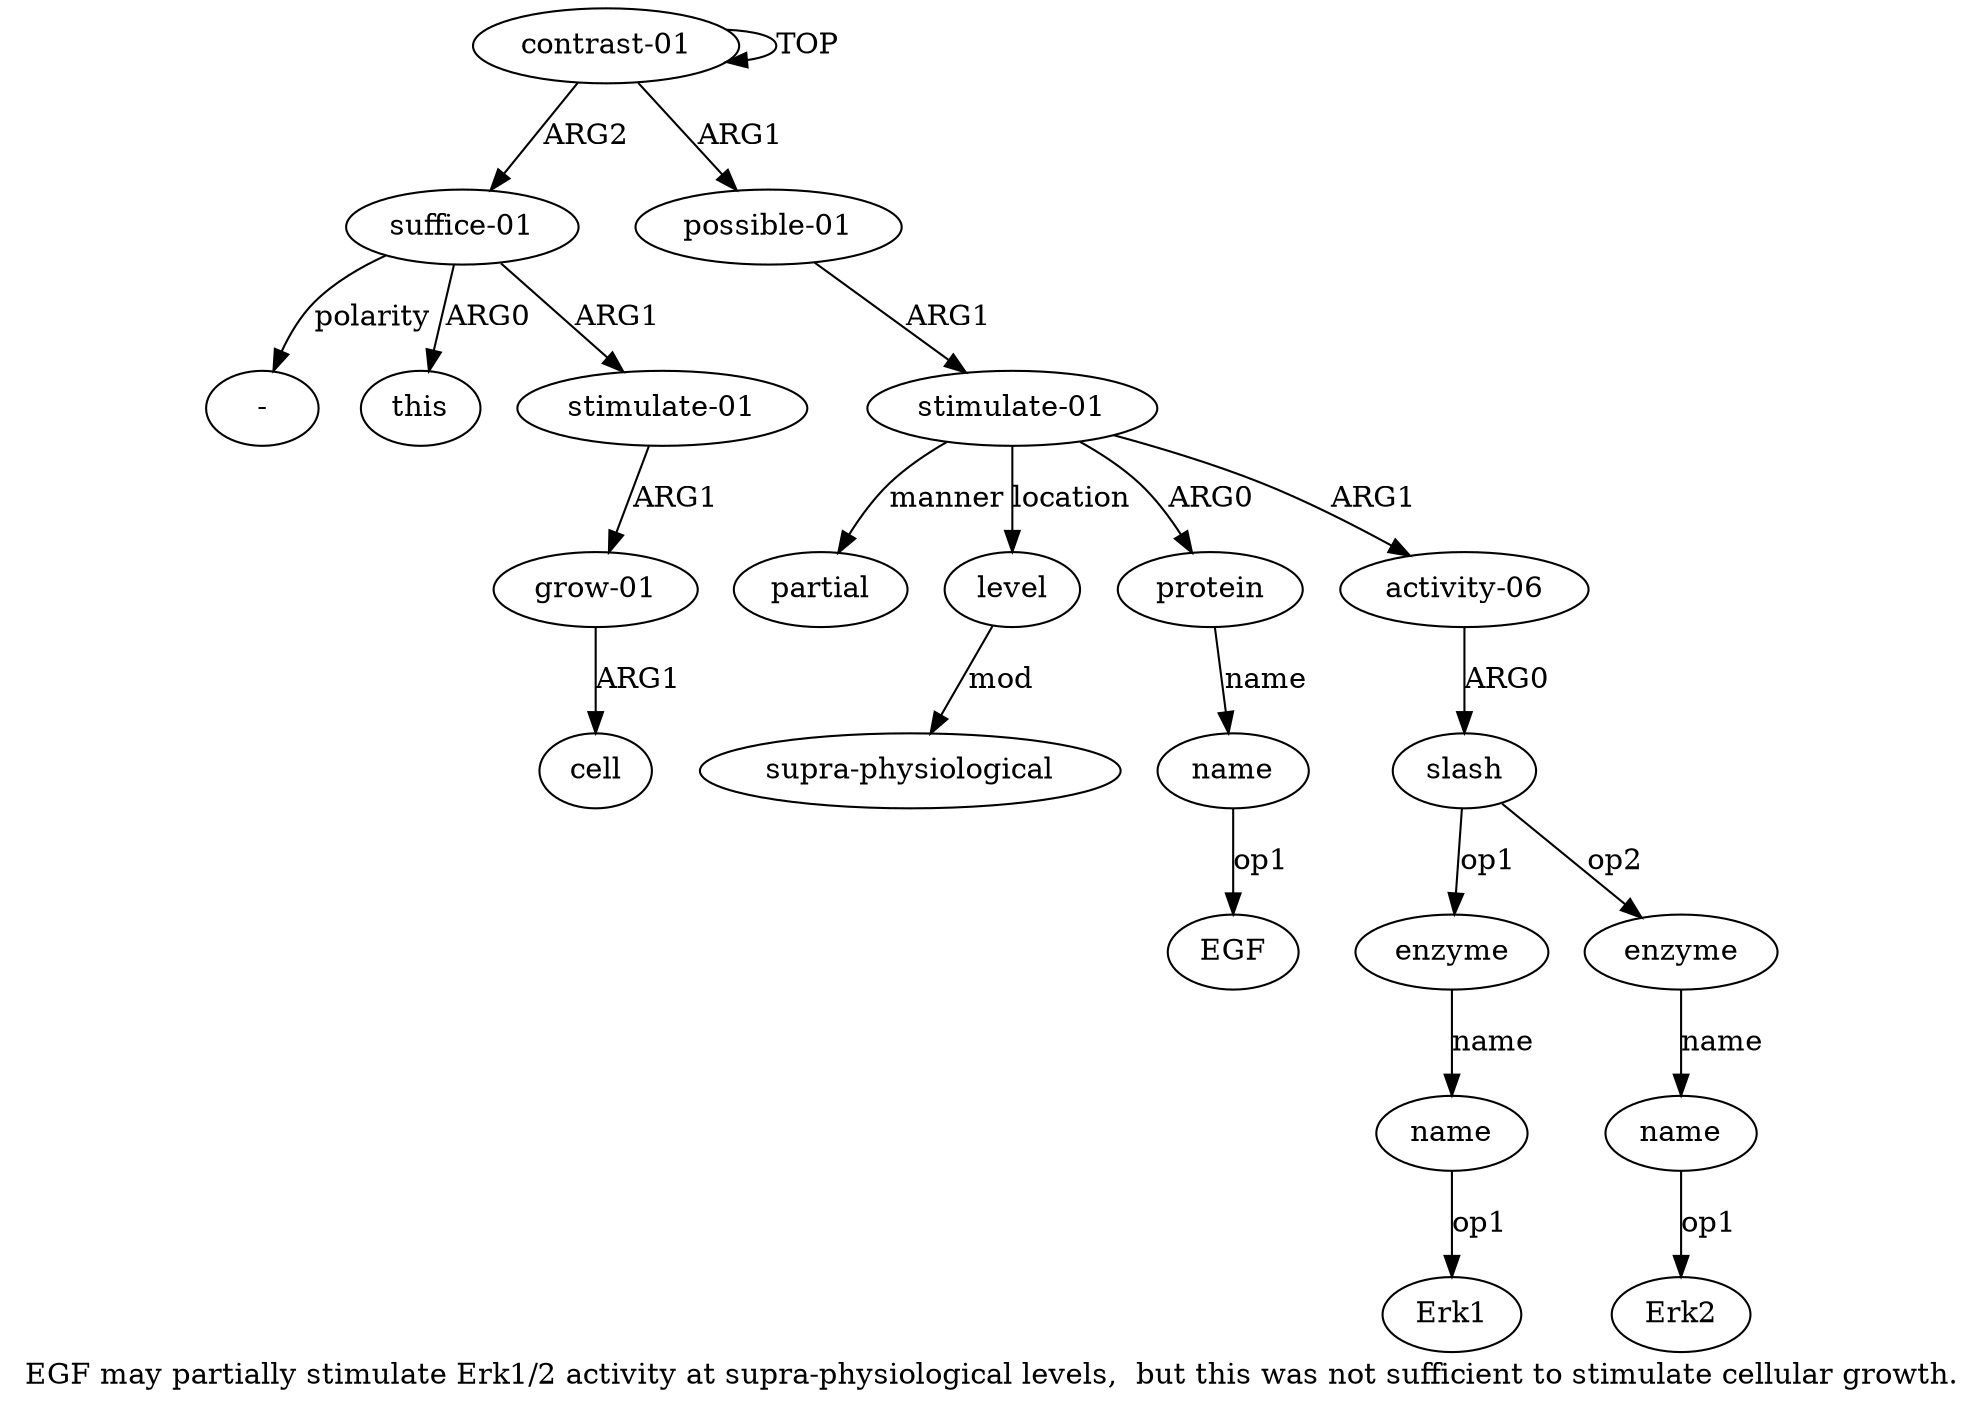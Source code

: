 digraph  {
	graph [label="EGF may partially stimulate Erk1/2 activity at supra-physiological levels,  but this was not sufficient to stimulate cellular growth."];
	node [label="\N"];
	"a14 -"	 [color=black,
		gold_ind=-1,
		gold_label="-",
		label="-",
		test_ind=-1,
		test_label="-"];
	"a10 Erk2"	 [color=black,
		gold_ind=-1,
		gold_label=Erk2,
		label=Erk2,
		test_ind=-1,
		test_label=Erk2];
	"a4 EGF"	 [color=black,
		gold_ind=-1,
		gold_label=EGF,
		label=EGF,
		test_ind=-1,
		test_label=EGF];
	a15	 [color=black,
		gold_ind=15,
		gold_label=this,
		label=this,
		test_ind=15,
		test_label=this];
	a14	 [color=black,
		gold_ind=14,
		gold_label="suffice-01",
		label="suffice-01",
		test_ind=14,
		test_label="suffice-01"];
	a14 -> "a14 -" [key=0,
	color=black,
	gold_label=polarity,
	label=polarity,
	test_label=polarity];
a14 -> a15 [key=0,
color=black,
gold_label=ARG0,
label=ARG0,
test_label=ARG0];
a16 [color=black,
gold_ind=16,
gold_label="stimulate-01",
label="stimulate-01",
test_ind=16,
test_label="stimulate-01"];
a14 -> a16 [key=0,
color=black,
gold_label=ARG1,
label=ARG1,
test_label=ARG1];
a17 [color=black,
gold_ind=17,
gold_label="grow-01",
label="grow-01",
test_ind=17,
test_label="grow-01"];
a18 [color=black,
gold_ind=18,
gold_label=cell,
label=cell,
test_ind=18,
test_label=cell];
a17 -> a18 [key=0,
color=black,
gold_label=ARG1,
label=ARG1,
test_label=ARG1];
a16 -> a17 [key=0,
color=black,
gold_label=ARG1,
label=ARG1,
test_label=ARG1];
a11 [color=black,
gold_ind=11,
gold_label=partial,
label=partial,
test_ind=11,
test_label=partial];
a10 [color=black,
gold_ind=10,
gold_label=name,
label=name,
test_ind=10,
test_label=name];
a10 -> "a10 Erk2" [key=0,
color=black,
gold_label=op1,
label=op1,
test_label=op1];
a13 [color=black,
gold_ind=13,
gold_label="supra-physiological",
label="supra-physiological",
test_ind=13,
test_label="supra-physiological"];
a12 [color=black,
gold_ind=12,
gold_label=level,
label=level,
test_ind=12,
test_label=level];
a12 -> a13 [key=0,
color=black,
gold_label=mod,
label=mod,
test_label=mod];
a1 [color=black,
gold_ind=1,
gold_label="possible-01",
label="possible-01",
test_ind=1,
test_label="possible-01"];
a2 [color=black,
gold_ind=2,
gold_label="stimulate-01",
label="stimulate-01",
test_ind=2,
test_label="stimulate-01"];
a1 -> a2 [key=0,
color=black,
gold_label=ARG1,
label=ARG1,
test_label=ARG1];
a0 [color=black,
gold_ind=0,
gold_label="contrast-01",
label="contrast-01",
test_ind=0,
test_label="contrast-01"];
a0 -> a14 [key=0,
color=black,
gold_label=ARG2,
label=ARG2,
test_label=ARG2];
a0 -> a1 [key=0,
color=black,
gold_label=ARG1,
label=ARG1,
test_label=ARG1];
a0 -> a0 [key=0,
color=black,
gold_label=TOP,
label=TOP,
test_label=TOP];
a3 [color=black,
gold_ind=3,
gold_label=protein,
label=protein,
test_ind=3,
test_label=protein];
a4 [color=black,
gold_ind=4,
gold_label=name,
label=name,
test_ind=4,
test_label=name];
a3 -> a4 [key=0,
color=black,
gold_label=name,
label=name,
test_label=name];
a2 -> a11 [key=0,
color=black,
gold_label=manner,
label=manner,
test_label=manner];
a2 -> a12 [key=0,
color=black,
gold_label=location,
label=location,
test_label=location];
a2 -> a3 [key=0,
color=black,
gold_label=ARG0,
label=ARG0,
test_label=ARG0];
a5 [color=black,
gold_ind=5,
gold_label="activity-06",
label="activity-06",
test_ind=5,
test_label="activity-06"];
a2 -> a5 [key=0,
color=black,
gold_label=ARG1,
label=ARG1,
test_label=ARG1];
a6 [color=black,
gold_ind=6,
gold_label=slash,
label=slash,
test_ind=6,
test_label=slash];
a5 -> a6 [key=0,
color=black,
gold_label=ARG0,
label=ARG0,
test_label=ARG0];
a4 -> "a4 EGF" [key=0,
color=black,
gold_label=op1,
label=op1,
test_label=op1];
a7 [color=black,
gold_ind=7,
gold_label=enzyme,
label=enzyme,
test_ind=7,
test_label=enzyme];
a8 [color=black,
gold_ind=8,
gold_label=name,
label=name,
test_ind=8,
test_label=name];
a7 -> a8 [key=0,
color=black,
gold_label=name,
label=name,
test_label=name];
a6 -> a7 [key=0,
color=black,
gold_label=op1,
label=op1,
test_label=op1];
a9 [color=black,
gold_ind=9,
gold_label=enzyme,
label=enzyme,
test_ind=9,
test_label=enzyme];
a6 -> a9 [key=0,
color=black,
gold_label=op2,
label=op2,
test_label=op2];
a9 -> a10 [key=0,
color=black,
gold_label=name,
label=name,
test_label=name];
"a8 Erk1" [color=black,
gold_ind=-1,
gold_label=Erk1,
label=Erk1,
test_ind=-1,
test_label=Erk1];
a8 -> "a8 Erk1" [key=0,
color=black,
gold_label=op1,
label=op1,
test_label=op1];
}
